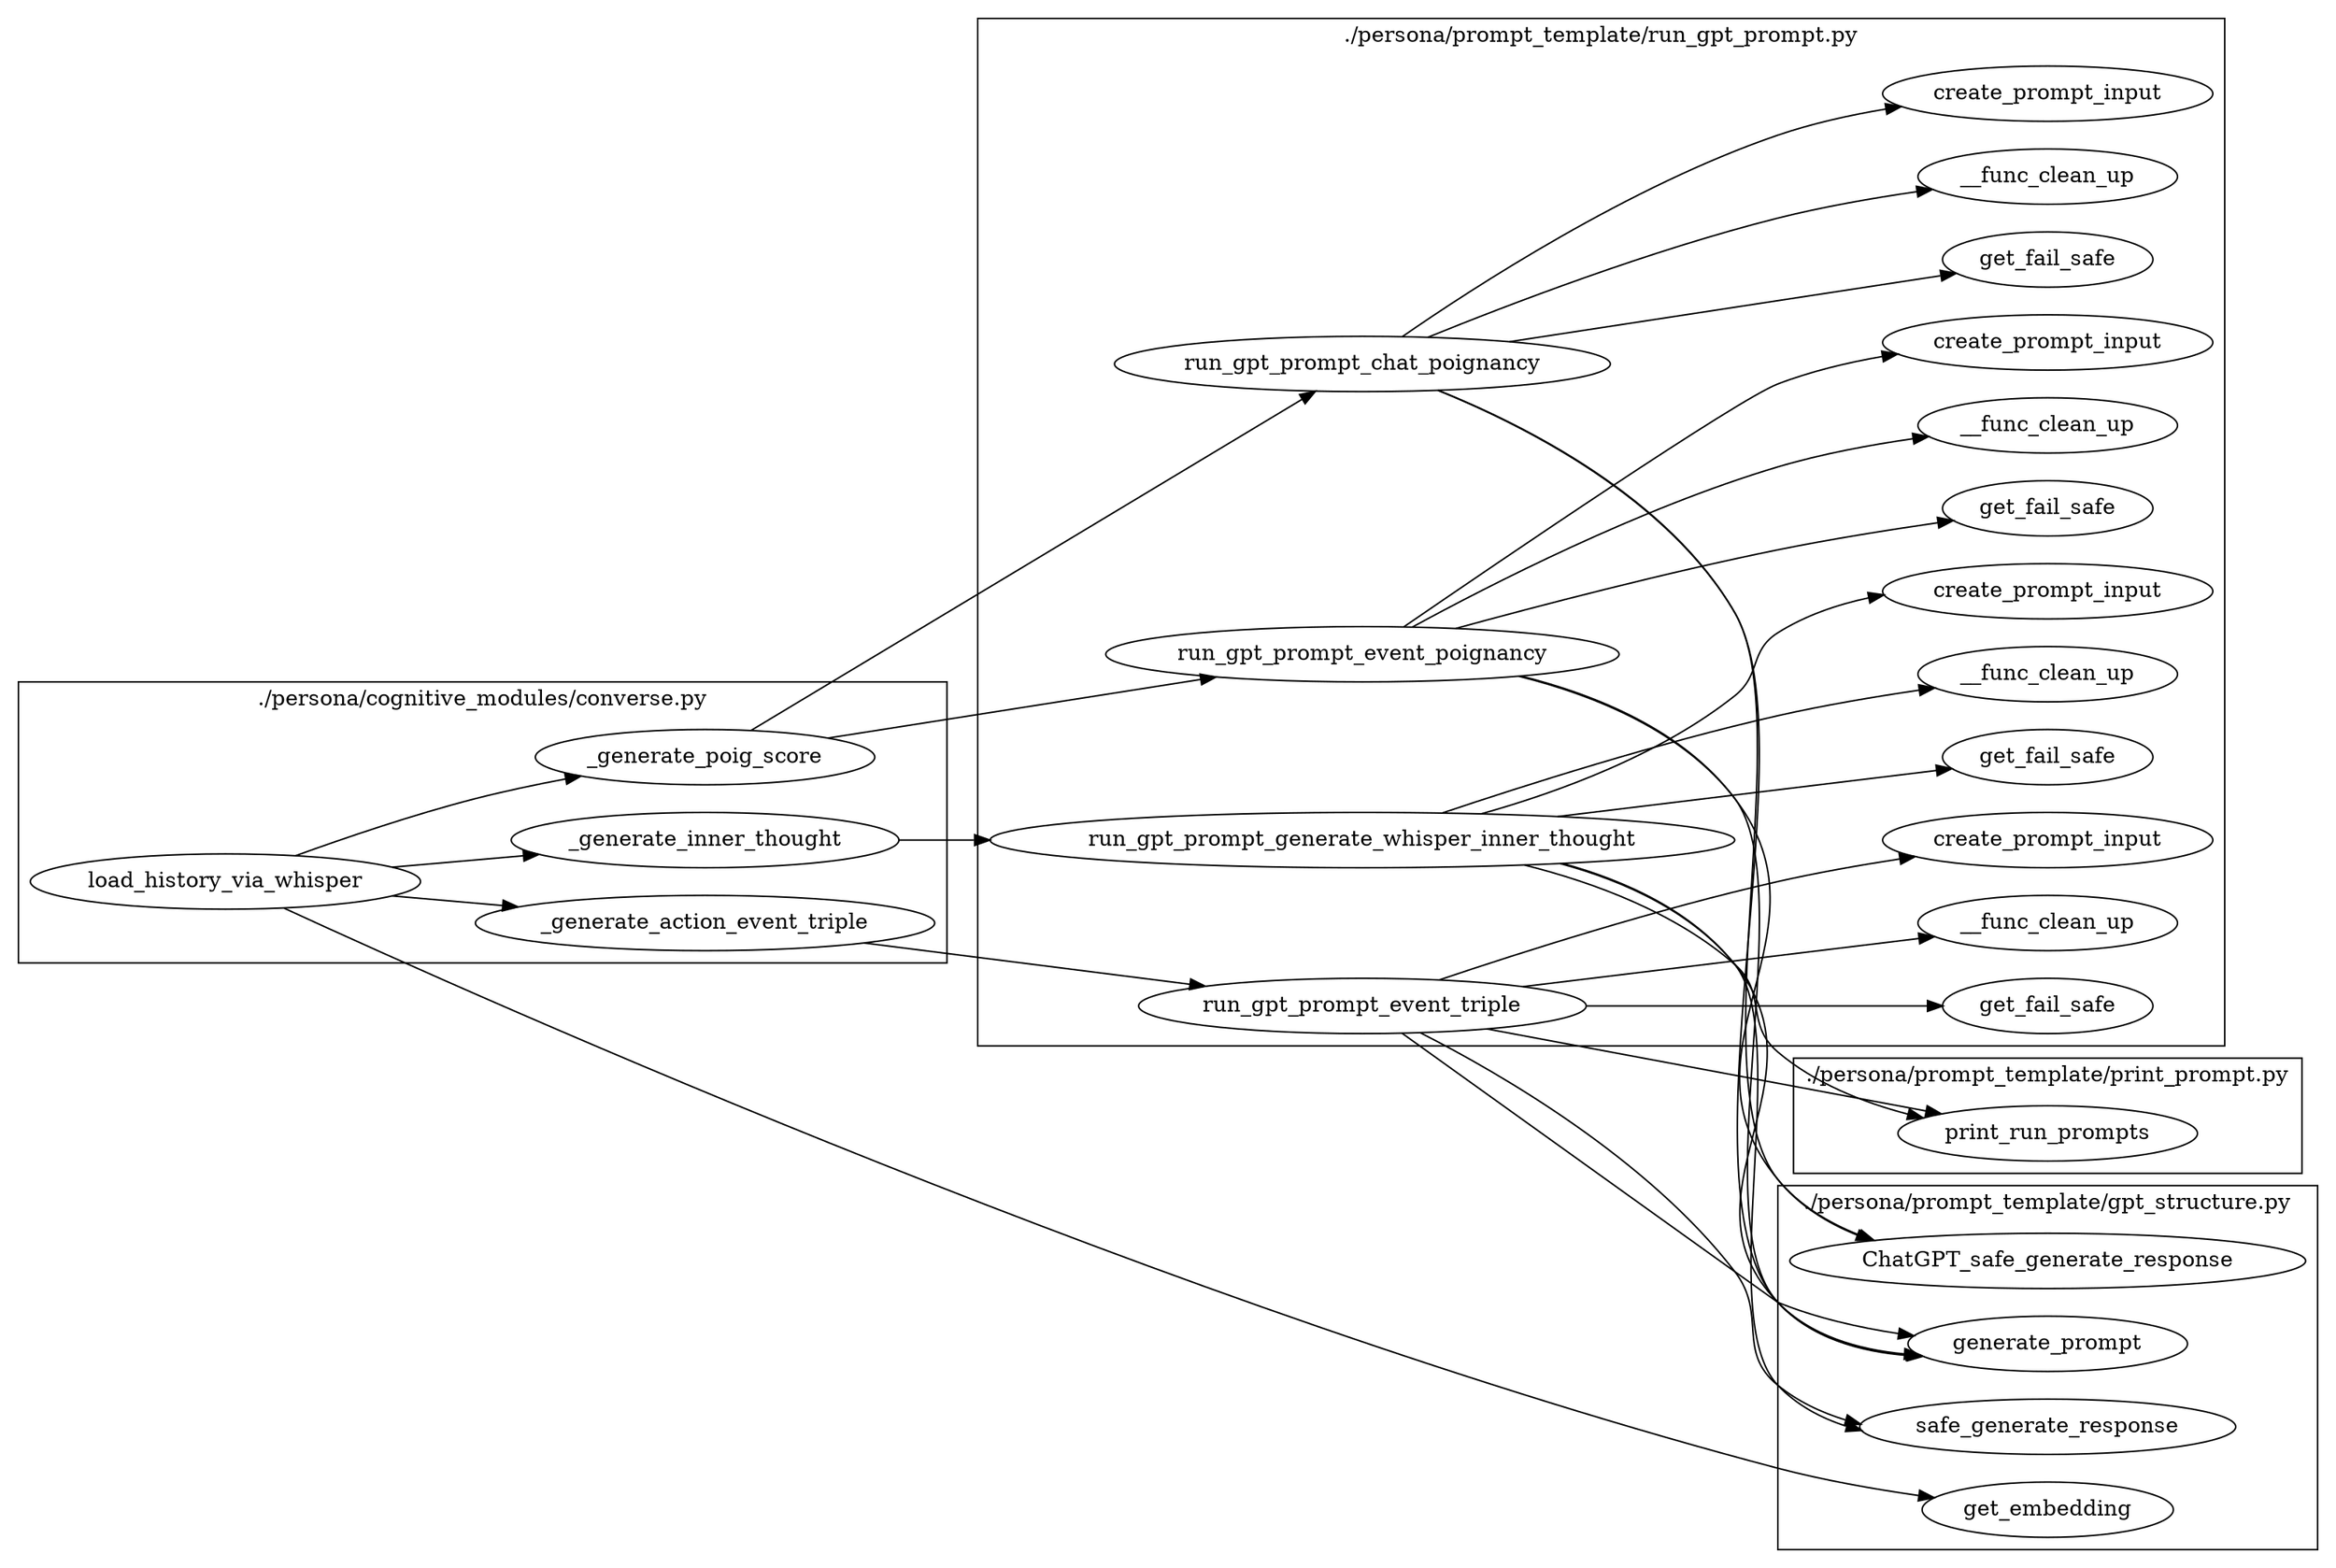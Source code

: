 digraph {
	graph [rankdir=LR];
	subgraph "cluster_/Users/wenke/.vscode/extensions/ms-python.vscode-pylance-2024.7.1/dist/typeshed-fallback/stdlib/datetime.pyi" {
		graph [label="/Users/wenke/.vscode/extensions/ms-python.vscode-pylance-2024.7.1/dist/typeshed-fallback/stdlib/datetime.pyi"];
	}
	subgraph "cluster_./persona/prompt_template/run_gpt_prompt.py" {
		graph [label="./persona/prompt_template/run_gpt_prompt.py"];
		"./persona/prompt_template/run_gpt_prompt.py#run_gpt_prompt_generate_whisper_inner_thought@2934:4"	[label=run_gpt_prompt_generate_whisper_inner_thought];
		"./persona/prompt_template/run_gpt_prompt.py#__func_clean_up@2941:8"	[label=__func_clean_up];
		"./persona/prompt_template/run_gpt_prompt.py#create_prompt_input@2937:8"	[label=create_prompt_input];
		"./persona/prompt_template/run_gpt_prompt.py#get_fail_safe@2951:8"	[label=get_fail_safe];
		"./persona/prompt_template/run_gpt_prompt.py#run_gpt_prompt_event_triple@934:4"	[label=run_gpt_prompt_event_triple];
		"./persona/prompt_template/run_gpt_prompt.py#__func_clean_up@941:8"	[label=__func_clean_up];
		"./persona/prompt_template/run_gpt_prompt.py#create_prompt_input@935:8"	[label=create_prompt_input];
		"./persona/prompt_template/run_gpt_prompt.py#get_fail_safe@955:8"	[label=get_fail_safe];
		"./persona/prompt_template/run_gpt_prompt.py#run_gpt_prompt_event_poignancy@1999:4"	[label=run_gpt_prompt_event_poignancy];
		"./persona/prompt_template/run_gpt_prompt.py#run_gpt_prompt_chat_poignancy@2177:4"	[label=run_gpt_prompt_chat_poignancy];
		"./persona/prompt_template/run_gpt_prompt.py#__func_clean_up@2009:8"	[label=__func_clean_up];
		"./persona/prompt_template/run_gpt_prompt.py#create_prompt_input@2000:8"	[label=create_prompt_input];
		"./persona/prompt_template/run_gpt_prompt.py#get_fail_safe@2020:8"	[label=get_fail_safe];
		"./persona/prompt_template/run_gpt_prompt.py#__func_clean_up@2189:8"	[label=__func_clean_up];
		"./persona/prompt_template/run_gpt_prompt.py#create_prompt_input@2180:8"	[label=create_prompt_input];
		"./persona/prompt_template/run_gpt_prompt.py#get_fail_safe@2200:8"	[label=get_fail_safe];
	}
	subgraph "cluster_./persona/prompt_template/print_prompt.py" {
		graph [label="./persona/prompt_template/print_prompt.py"];
		"./persona/prompt_template/print_prompt.py#print_run_prompts@10:4"	[label=print_run_prompts];
	}
	subgraph "cluster_./persona/prompt_template/gpt_structure.py" {
		graph [label="./persona/prompt_template/gpt_structure.py"];
		"./persona/prompt_template/gpt_structure.py#get_embedding@294:4"	[label=get_embedding];
		"./persona/prompt_template/gpt_structure.py#generate_prompt@243:4"	[label=generate_prompt];
		"./persona/prompt_template/gpt_structure.py#safe_generate_response@271:4"	[label=safe_generate_response];
		"./persona/prompt_template/gpt_structure.py#ChatGPT_safe_generate_response@127:4"	[label=ChatGPT_safe_generate_response];
	}
	subgraph "cluster_./persona/cognitive_modules/converse.py" {
		graph [label="./persona/cognitive_modules/converse.py"];
		"./persona/cognitive_modules/converse.py#load_history_via_whisper@273:4"	[label=load_history_via_whisper];
		"./persona/cognitive_modules/converse.py#_generate_inner_thought@237:4"	[label=_generate_inner_thought];
		"./persona/cognitive_modules/converse.py#_generate_action_event_triple@242:4"	[label=_generate_action_event_triple];
		"./persona/cognitive_modules/converse.py#_generate_poig_score@258:4"	[label=_generate_poig_score];
	}
	subgraph "cluster_/Users/wenke/.conda/envs/x/lib/python3.9/site-packages/loguru/__init__.pyi" {
		graph [label="/Users/wenke/.conda/envs/x/lib/python3.9/site-packages/loguru/__init__.pyi"];
	}
	subgraph "cluster_/Users/wenke/.vscode/extensions/ms-python.vscode-pylance-2024.7.1/dist/typeshed-fallback/stdlib/builtins.pyi" {
		graph [label="/Users/wenke/.vscode/extensions/ms-python.vscode-pylance-2024.7.1/dist/typeshed-fallback/stdlib/builtins.pyi"];
	}
	"./persona/prompt_template/run_gpt_prompt.py#run_gpt_prompt_generate_whisper_inner_thought@2934:4" -> "./persona/prompt_template/run_gpt_prompt.py#__func_clean_up@2941:8";
	"./persona/prompt_template/run_gpt_prompt.py#run_gpt_prompt_generate_whisper_inner_thought@2934:4" -> "./persona/prompt_template/run_gpt_prompt.py#create_prompt_input@2937:8";
	"./persona/prompt_template/run_gpt_prompt.py#run_gpt_prompt_generate_whisper_inner_thought@2934:4" -> "./persona/prompt_template/run_gpt_prompt.py#get_fail_safe@2951:8";
	"./persona/prompt_template/run_gpt_prompt.py#run_gpt_prompt_generate_whisper_inner_thought@2934:4" -> "./persona/prompt_template/print_prompt.py#print_run_prompts@10:4";
	"./persona/prompt_template/run_gpt_prompt.py#run_gpt_prompt_generate_whisper_inner_thought@2934:4" -> "./persona/prompt_template/gpt_structure.py#generate_prompt@243:4";
	"./persona/prompt_template/run_gpt_prompt.py#run_gpt_prompt_generate_whisper_inner_thought@2934:4" -> "./persona/prompt_template/gpt_structure.py#safe_generate_response@271:4";
	"./persona/prompt_template/run_gpt_prompt.py#run_gpt_prompt_event_triple@934:4" -> "./persona/prompt_template/run_gpt_prompt.py#__func_clean_up@941:8";
	"./persona/prompt_template/run_gpt_prompt.py#run_gpt_prompt_event_triple@934:4" -> "./persona/prompt_template/run_gpt_prompt.py#create_prompt_input@935:8";
	"./persona/prompt_template/run_gpt_prompt.py#run_gpt_prompt_event_triple@934:4" -> "./persona/prompt_template/run_gpt_prompt.py#get_fail_safe@955:8";
	"./persona/prompt_template/run_gpt_prompt.py#run_gpt_prompt_event_triple@934:4" -> "./persona/prompt_template/print_prompt.py#print_run_prompts@10:4";
	"./persona/prompt_template/run_gpt_prompt.py#run_gpt_prompt_event_triple@934:4" -> "./persona/prompt_template/gpt_structure.py#generate_prompt@243:4";
	"./persona/prompt_template/run_gpt_prompt.py#run_gpt_prompt_event_triple@934:4" -> "./persona/prompt_template/gpt_structure.py#safe_generate_response@271:4";
	"./persona/prompt_template/run_gpt_prompt.py#run_gpt_prompt_event_poignancy@1999:4" -> "./persona/prompt_template/run_gpt_prompt.py#__func_clean_up@2009:8";
	"./persona/prompt_template/run_gpt_prompt.py#run_gpt_prompt_event_poignancy@1999:4" -> "./persona/prompt_template/run_gpt_prompt.py#create_prompt_input@2000:8";
	"./persona/prompt_template/run_gpt_prompt.py#run_gpt_prompt_event_poignancy@1999:4" -> "./persona/prompt_template/run_gpt_prompt.py#get_fail_safe@2020:8";
	"./persona/prompt_template/run_gpt_prompt.py#run_gpt_prompt_event_poignancy@1999:4" -> "./persona/prompt_template/gpt_structure.py#generate_prompt@243:4";
	"./persona/prompt_template/run_gpt_prompt.py#run_gpt_prompt_event_poignancy@1999:4" -> "./persona/prompt_template/gpt_structure.py#ChatGPT_safe_generate_response@127:4";
	"./persona/prompt_template/run_gpt_prompt.py#run_gpt_prompt_chat_poignancy@2177:4" -> "./persona/prompt_template/run_gpt_prompt.py#__func_clean_up@2189:8";
	"./persona/prompt_template/run_gpt_prompt.py#run_gpt_prompt_chat_poignancy@2177:4" -> "./persona/prompt_template/run_gpt_prompt.py#create_prompt_input@2180:8";
	"./persona/prompt_template/run_gpt_prompt.py#run_gpt_prompt_chat_poignancy@2177:4" -> "./persona/prompt_template/run_gpt_prompt.py#get_fail_safe@2200:8";
	"./persona/prompt_template/run_gpt_prompt.py#run_gpt_prompt_chat_poignancy@2177:4" -> "./persona/prompt_template/gpt_structure.py#generate_prompt@243:4";
	"./persona/prompt_template/run_gpt_prompt.py#run_gpt_prompt_chat_poignancy@2177:4" -> "./persona/prompt_template/gpt_structure.py#ChatGPT_safe_generate_response@127:4";
	"./persona/cognitive_modules/converse.py#load_history_via_whisper@273:4" -> "./persona/prompt_template/gpt_structure.py#get_embedding@294:4";
	"./persona/cognitive_modules/converse.py#load_history_via_whisper@273:4" -> "./persona/cognitive_modules/converse.py#_generate_inner_thought@237:4";
	"./persona/cognitive_modules/converse.py#load_history_via_whisper@273:4" -> "./persona/cognitive_modules/converse.py#_generate_action_event_triple@242:4";
	"./persona/cognitive_modules/converse.py#load_history_via_whisper@273:4" -> "./persona/cognitive_modules/converse.py#_generate_poig_score@258:4";
	"./persona/cognitive_modules/converse.py#_generate_inner_thought@237:4" -> "./persona/prompt_template/run_gpt_prompt.py#run_gpt_prompt_generate_whisper_inner_thought@2934:4";
	"./persona/cognitive_modules/converse.py#_generate_action_event_triple@242:4" -> "./persona/prompt_template/run_gpt_prompt.py#run_gpt_prompt_event_triple@934:4";
	"./persona/cognitive_modules/converse.py#_generate_poig_score@258:4" -> "./persona/prompt_template/run_gpt_prompt.py#run_gpt_prompt_event_poignancy@1999:4";
	"./persona/cognitive_modules/converse.py#_generate_poig_score@258:4" -> "./persona/prompt_template/run_gpt_prompt.py#run_gpt_prompt_chat_poignancy@2177:4";
}
